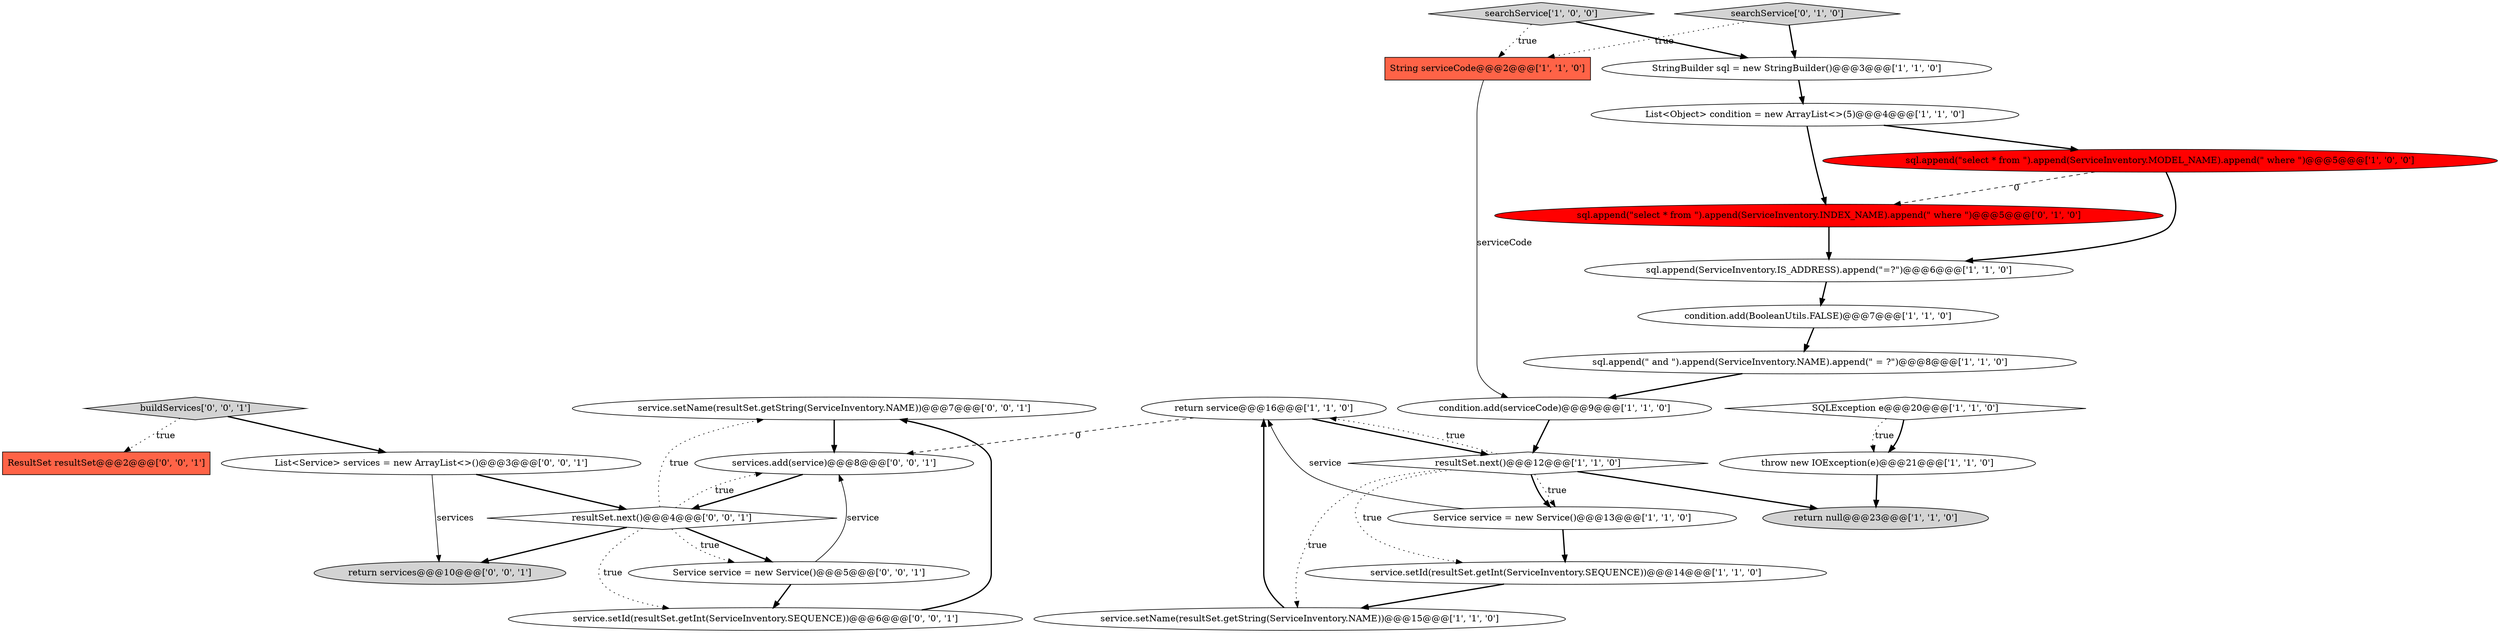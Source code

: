 digraph {
22 [style = filled, label = "service.setName(resultSet.getString(ServiceInventory.NAME))@@@7@@@['0', '0', '1']", fillcolor = white, shape = ellipse image = "AAA0AAABBB3BBB"];
5 [style = filled, label = "String serviceCode@@@2@@@['1', '1', '0']", fillcolor = tomato, shape = box image = "AAA0AAABBB1BBB"];
25 [style = filled, label = "ResultSet resultSet@@@2@@@['0', '0', '1']", fillcolor = tomato, shape = box image = "AAA0AAABBB3BBB"];
16 [style = filled, label = "resultSet.next()@@@12@@@['1', '1', '0']", fillcolor = white, shape = diamond image = "AAA0AAABBB1BBB"];
23 [style = filled, label = "return services@@@10@@@['0', '0', '1']", fillcolor = lightgray, shape = ellipse image = "AAA0AAABBB3BBB"];
0 [style = filled, label = "StringBuilder sql = new StringBuilder()@@@3@@@['1', '1', '0']", fillcolor = white, shape = ellipse image = "AAA0AAABBB1BBB"];
27 [style = filled, label = "List<Service> services = new ArrayList<>()@@@3@@@['0', '0', '1']", fillcolor = white, shape = ellipse image = "AAA0AAABBB3BBB"];
6 [style = filled, label = "return service@@@16@@@['1', '1', '0']", fillcolor = white, shape = ellipse image = "AAA0AAABBB1BBB"];
19 [style = filled, label = "Service service = new Service()@@@5@@@['0', '0', '1']", fillcolor = white, shape = ellipse image = "AAA0AAABBB3BBB"];
9 [style = filled, label = "condition.add(serviceCode)@@@9@@@['1', '1', '0']", fillcolor = white, shape = ellipse image = "AAA0AAABBB1BBB"];
15 [style = filled, label = "condition.add(BooleanUtils.FALSE)@@@7@@@['1', '1', '0']", fillcolor = white, shape = ellipse image = "AAA0AAABBB1BBB"];
26 [style = filled, label = "services.add(service)@@@8@@@['0', '0', '1']", fillcolor = white, shape = ellipse image = "AAA0AAABBB3BBB"];
12 [style = filled, label = "return null@@@23@@@['1', '1', '0']", fillcolor = lightgray, shape = ellipse image = "AAA0AAABBB1BBB"];
24 [style = filled, label = "buildServices['0', '0', '1']", fillcolor = lightgray, shape = diamond image = "AAA0AAABBB3BBB"];
2 [style = filled, label = "service.setId(resultSet.getInt(ServiceInventory.SEQUENCE))@@@14@@@['1', '1', '0']", fillcolor = white, shape = ellipse image = "AAA0AAABBB1BBB"];
11 [style = filled, label = "List<Object> condition = new ArrayList<>(5)@@@4@@@['1', '1', '0']", fillcolor = white, shape = ellipse image = "AAA0AAABBB1BBB"];
7 [style = filled, label = "sql.append(\" and \").append(ServiceInventory.NAME).append(\" = ?\")@@@8@@@['1', '1', '0']", fillcolor = white, shape = ellipse image = "AAA0AAABBB1BBB"];
3 [style = filled, label = "throw new IOException(e)@@@21@@@['1', '1', '0']", fillcolor = white, shape = ellipse image = "AAA0AAABBB1BBB"];
8 [style = filled, label = "searchService['1', '0', '0']", fillcolor = lightgray, shape = diamond image = "AAA0AAABBB1BBB"];
17 [style = filled, label = "sql.append(\"select * from \").append(ServiceInventory.INDEX_NAME).append(\" where \")@@@5@@@['0', '1', '0']", fillcolor = red, shape = ellipse image = "AAA1AAABBB2BBB"];
18 [style = filled, label = "searchService['0', '1', '0']", fillcolor = lightgray, shape = diamond image = "AAA0AAABBB2BBB"];
14 [style = filled, label = "service.setName(resultSet.getString(ServiceInventory.NAME))@@@15@@@['1', '1', '0']", fillcolor = white, shape = ellipse image = "AAA0AAABBB1BBB"];
13 [style = filled, label = "sql.append(\"select * from \").append(ServiceInventory.MODEL_NAME).append(\" where \")@@@5@@@['1', '0', '0']", fillcolor = red, shape = ellipse image = "AAA1AAABBB1BBB"];
4 [style = filled, label = "SQLException e@@@20@@@['1', '1', '0']", fillcolor = white, shape = diamond image = "AAA0AAABBB1BBB"];
20 [style = filled, label = "service.setId(resultSet.getInt(ServiceInventory.SEQUENCE))@@@6@@@['0', '0', '1']", fillcolor = white, shape = ellipse image = "AAA0AAABBB3BBB"];
10 [style = filled, label = "sql.append(ServiceInventory.IS_ADDRESS).append(\"=?\")@@@6@@@['1', '1', '0']", fillcolor = white, shape = ellipse image = "AAA0AAABBB1BBB"];
1 [style = filled, label = "Service service = new Service()@@@13@@@['1', '1', '0']", fillcolor = white, shape = ellipse image = "AAA0AAABBB1BBB"];
21 [style = filled, label = "resultSet.next()@@@4@@@['0', '0', '1']", fillcolor = white, shape = diamond image = "AAA0AAABBB3BBB"];
13->10 [style = bold, label=""];
17->10 [style = bold, label=""];
4->3 [style = bold, label=""];
22->26 [style = bold, label=""];
16->2 [style = dotted, label="true"];
10->15 [style = bold, label=""];
21->20 [style = dotted, label="true"];
15->7 [style = bold, label=""];
21->19 [style = bold, label=""];
24->25 [style = dotted, label="true"];
19->20 [style = bold, label=""];
13->17 [style = dashed, label="0"];
0->11 [style = bold, label=""];
21->22 [style = dotted, label="true"];
3->12 [style = bold, label=""];
5->9 [style = solid, label="serviceCode"];
9->16 [style = bold, label=""];
20->22 [style = bold, label=""];
26->21 [style = bold, label=""];
8->0 [style = bold, label=""];
7->9 [style = bold, label=""];
4->3 [style = dotted, label="true"];
21->26 [style = dotted, label="true"];
16->1 [style = dotted, label="true"];
16->1 [style = bold, label=""];
8->5 [style = dotted, label="true"];
6->16 [style = bold, label=""];
19->26 [style = solid, label="service"];
6->26 [style = dashed, label="0"];
21->19 [style = dotted, label="true"];
2->14 [style = bold, label=""];
11->13 [style = bold, label=""];
16->14 [style = dotted, label="true"];
11->17 [style = bold, label=""];
1->2 [style = bold, label=""];
1->6 [style = solid, label="service"];
18->5 [style = dotted, label="true"];
27->21 [style = bold, label=""];
27->23 [style = solid, label="services"];
16->12 [style = bold, label=""];
14->6 [style = bold, label=""];
18->0 [style = bold, label=""];
24->27 [style = bold, label=""];
16->6 [style = dotted, label="true"];
21->23 [style = bold, label=""];
}
